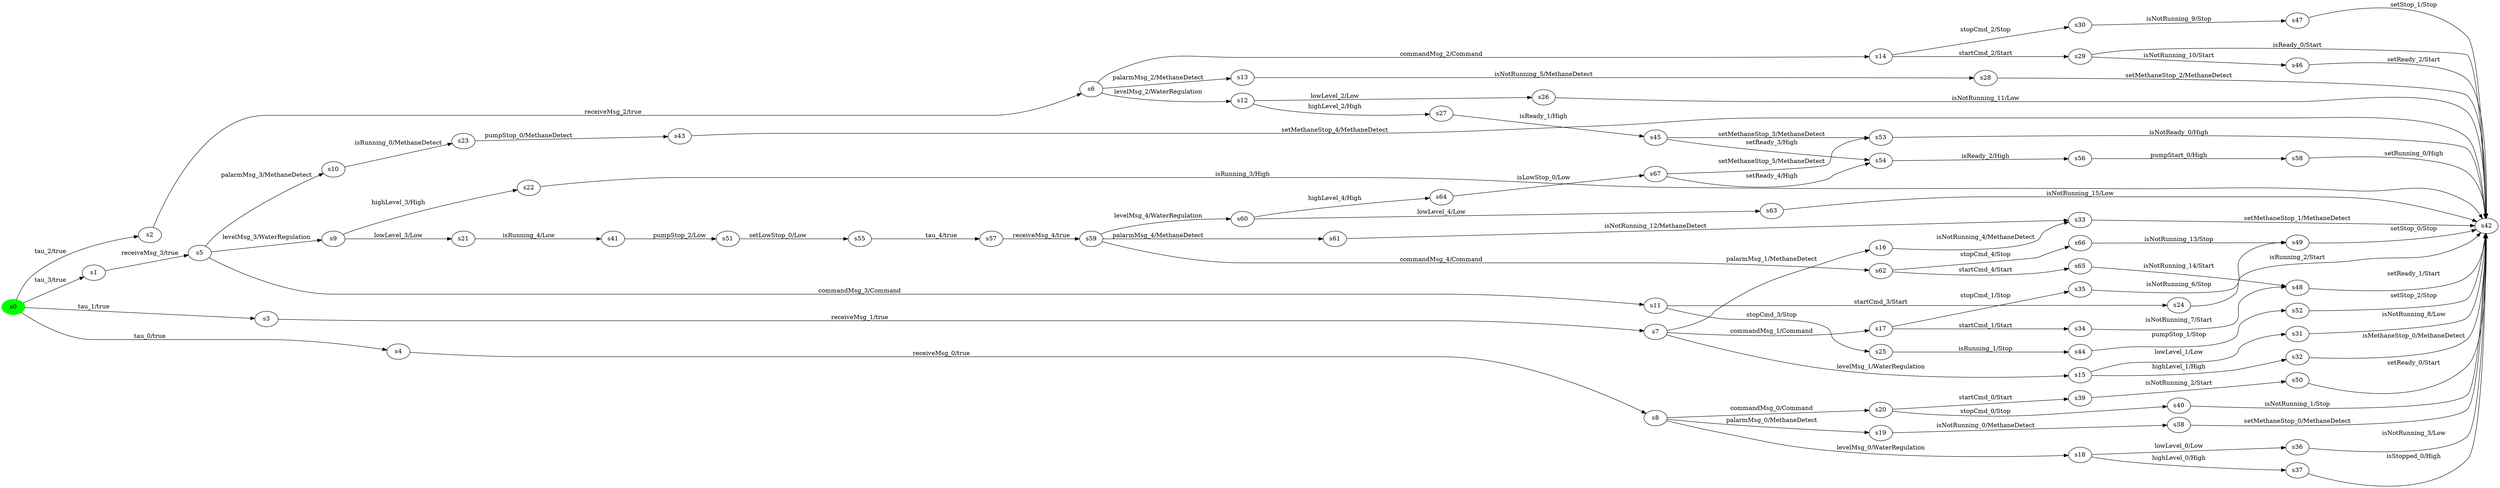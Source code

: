 digraph G {
rankdir=LR;
state0[ label = "s0", style=filled, color=green ];
state1 [ label = "s31" ];
state1 -> state2 [ label=" isNotRunning_8/Low " ];
state3 [ label = "s30" ];
state3 -> state4 [ label=" isNotRunning_9/Stop " ];
state5 [ label = "s33" ];
state5 -> state2 [ label=" setMethaneStop_1/MethaneDetect " ];
state6 [ label = "s32" ];
state6 -> state2 [ label=" isMethaneStop_0/MethaneDetect " ];
state7 [ label = "s35" ];
state7 -> state8 [ label=" isNotRunning_6/Stop " ];
state9 [ label = "s34" ];
state9 -> state10 [ label=" isNotRunning_7/Start " ];
state11 [ label = "s37" ];
state11 -> state2 [ label=" isStopped_0/High " ];
state12 [ label = "s36" ];
state12 -> state2 [ label=" isNotRunning_3/Low " ];
state13 [ label = "s39" ];
state13 -> state14 [ label=" isNotRunning_2/Start " ];
state15 [ label = "s38" ];
state15 -> state2 [ label=" setMethaneStop_0/MethaneDetect " ];
state0 -> state16 [ label=" tau_2/true " ];
state0 -> state17 [ label=" tau_3/true " ];
state0 -> state18 [ label=" tau_1/true " ];
state0 -> state19 [ label=" tau_0/true " ];
state17 [ label = "s1" ];
state17 -> state20 [ label=" receiveMsg_3/true " ];
state16 [ label = "s2" ];
state16 -> state21 [ label=" receiveMsg_2/true " ];
state18 [ label = "s3" ];
state18 -> state22 [ label=" receiveMsg_1/true " ];
state19 [ label = "s4" ];
state19 -> state23 [ label=" receiveMsg_0/true " ];
state20 [ label = "s5" ];
state20 -> state24 [ label=" palarmMsg_3/MethaneDetect " ];
state20 -> state25 [ label=" levelMsg_3/WaterRegulation " ];
state20 -> state26 [ label=" commandMsg_3/Command " ];
state21 [ label = "s6" ];
state21 -> state27 [ label=" levelMsg_2/WaterRegulation " ];
state21 -> state28 [ label=" palarmMsg_2/MethaneDetect " ];
state21 -> state29 [ label=" commandMsg_2/Command " ];
state22 [ label = "s7" ];
state22 -> state30 [ label=" levelMsg_1/WaterRegulation " ];
state22 -> state31 [ label=" palarmMsg_1/MethaneDetect " ];
state22 -> state32 [ label=" commandMsg_1/Command " ];
state23 [ label = "s8" ];
state23 -> state33 [ label=" palarmMsg_0/MethaneDetect " ];
state23 -> state34 [ label=" levelMsg_0/WaterRegulation " ];
state23 -> state35 [ label=" commandMsg_0/Command " ];
state25 [ label = "s9" ];
state25 -> state36 [ label=" lowLevel_3/Low " ];
state25 -> state37 [ label=" highLevel_3/High " ];
state38 [ label = "s40" ];
state38 -> state2 [ label=" isNotRunning_1/Stop " ];
state2 [ label = "s42" ];
state39 [ label = "s41" ];
state39 -> state40 [ label=" pumpStop_2/Low " ];
state41 [ label = "s44" ];
state41 -> state42 [ label=" pumpStop_1/Stop " ];
state43 [ label = "s43" ];
state43 -> state2 [ label=" setMethaneStop_4/MethaneDetect " ];
state44 [ label = "s46" ];
state44 -> state2 [ label=" setReady_2/Start " ];
state45 [ label = "s45" ];
state45 -> state46 [ label=" setMethaneStop_3/MethaneDetect " ];
state45 -> state47 [ label=" setReady_3/High " ];
state10 [ label = "s48" ];
state10 -> state2 [ label=" setReady_1/Start " ];
state4 [ label = "s47" ];
state4 -> state2 [ label=" setStop_1/Stop " ];
state8 [ label = "s49" ];
state8 -> state2 [ label=" setStop_0/Stop " ];
state40 [ label = "s51" ];
state40 -> state48 [ label=" setLowStop_0/Low " ];
state14 [ label = "s50" ];
state14 -> state2 [ label=" setReady_0/Start " ];
state46 [ label = "s53" ];
state46 -> state2 [ label=" isNotReady_0/High " ];
state42 [ label = "s52" ];
state42 -> state2 [ label=" setStop_2/Stop " ];
state48 [ label = "s55" ];
state48 -> state49 [ label=" tau_4/true " ];
state26 [ label = "s11" ];
state26 -> state50 [ label=" startCmd_3/Start " ];
state26 -> state51 [ label=" stopCmd_3/Stop " ];
state24 [ label = "s10" ];
state24 -> state52 [ label=" isRunning_0/MethaneDetect " ];
state47 [ label = "s54" ];
state47 -> state53 [ label=" isReady_2/High " ];
state49 [ label = "s57" ];
state49 -> state54 [ label=" receiveMsg_4/true " ];
state28 [ label = "s13" ];
state28 -> state55 [ label=" isNotRunning_5/MethaneDetect " ];
state27 [ label = "s12" ];
state27 -> state56 [ label=" lowLevel_2/Low " ];
state27 -> state57 [ label=" highLevel_2/High " ];
state53 [ label = "s56" ];
state53 -> state58 [ label=" pumpStart_0/High " ];
state30 [ label = "s15" ];
state30 -> state6 [ label=" highLevel_1/High " ];
state30 -> state1 [ label=" lowLevel_1/Low " ];
state54 [ label = "s59" ];
state54 -> state59 [ label=" commandMsg_4/Command " ];
state54 -> state60 [ label=" levelMsg_4/WaterRegulation " ];
state54 -> state61 [ label=" palarmMsg_4/MethaneDetect " ];
state29 [ label = "s14" ];
state29 -> state3 [ label=" stopCmd_2/Stop " ];
state29 -> state62 [ label=" startCmd_2/Start " ];
state58 [ label = "s58" ];
state58 -> state2 [ label=" setRunning_0/High " ];
state32 [ label = "s17" ];
state32 -> state9 [ label=" startCmd_1/Start " ];
state32 -> state7 [ label=" stopCmd_1/Stop " ];
state31 [ label = "s16" ];
state31 -> state5 [ label=" isNotRunning_4/MethaneDetect " ];
state33 [ label = "s19" ];
state33 -> state15 [ label=" isNotRunning_0/MethaneDetect " ];
state34 [ label = "s18" ];
state34 -> state12 [ label=" lowLevel_0/Low " ];
state34 -> state11 [ label=" highLevel_0/High " ];
state60 [ label = "s60" ];
state60 -> state63 [ label=" highLevel_4/High " ];
state60 -> state64 [ label=" lowLevel_4/Low " ];
state59 [ label = "s62" ];
state59 -> state65 [ label=" startCmd_4/Start " ];
state59 -> state66 [ label=" stopCmd_4/Stop " ];
state61 [ label = "s61" ];
state61 -> state5 [ label=" isNotRunning_12/MethaneDetect " ];
state35 [ label = "s20" ];
state35 -> state13 [ label=" startCmd_0/Start " ];
state35 -> state38 [ label=" stopCmd_0/Stop " ];
state63 [ label = "s64" ];
state63 -> state67 [ label=" isLowStop_0/Low " ];
state64 [ label = "s63" ];
state64 -> state2 [ label=" isNotRunning_15/Low " ];
state66 [ label = "s66" ];
state66 -> state8 [ label=" isNotRunning_13/Stop " ];
state37 [ label = "s22" ];
state37 -> state2 [ label=" isRunning_3/High " ];
state65 [ label = "s65" ];
state65 -> state10 [ label=" isNotRunning_14/Start " ];
state36 [ label = "s21" ];
state36 -> state39 [ label=" isRunning_4/Low " ];
state50 [ label = "s24" ];
state50 -> state2 [ label=" isRunning_2/Start " ];
state67 [ label = "s67" ];
state67 -> state47 [ label=" setReady_4/High " ];
state67 -> state46 [ label=" setMethaneStop_5/MethaneDetect " ];
state52 [ label = "s23" ];
state52 -> state43 [ label=" pumpStop_0/MethaneDetect " ];
state56 [ label = "s26" ];
state56 -> state2 [ label=" isNotRunning_11/Low " ];
state51 [ label = "s25" ];
state51 -> state41 [ label=" isRunning_1/Stop " ];
state55 [ label = "s28" ];
state55 -> state2 [ label=" setMethaneStop_2/MethaneDetect " ];
state57 [ label = "s27" ];
state57 -> state45 [ label=" isReady_1/High " ];
state62 [ label = "s29" ];
state62 -> state44 [ label=" isNotRunning_10/Start " ];
state62 -> state2 [ label=" isReady_0/Start " ];
}
